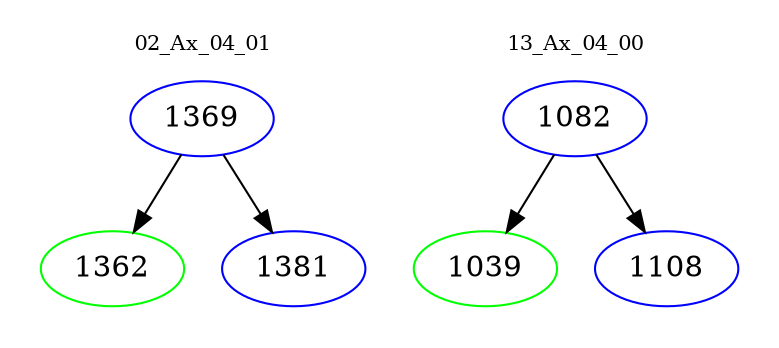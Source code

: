 digraph{
subgraph cluster_0 {
color = white
label = "02_Ax_04_01";
fontsize=10;
T0_1369 [label="1369", color="blue"]
T0_1369 -> T0_1362 [color="black"]
T0_1362 [label="1362", color="green"]
T0_1369 -> T0_1381 [color="black"]
T0_1381 [label="1381", color="blue"]
}
subgraph cluster_1 {
color = white
label = "13_Ax_04_00";
fontsize=10;
T1_1082 [label="1082", color="blue"]
T1_1082 -> T1_1039 [color="black"]
T1_1039 [label="1039", color="green"]
T1_1082 -> T1_1108 [color="black"]
T1_1108 [label="1108", color="blue"]
}
}
